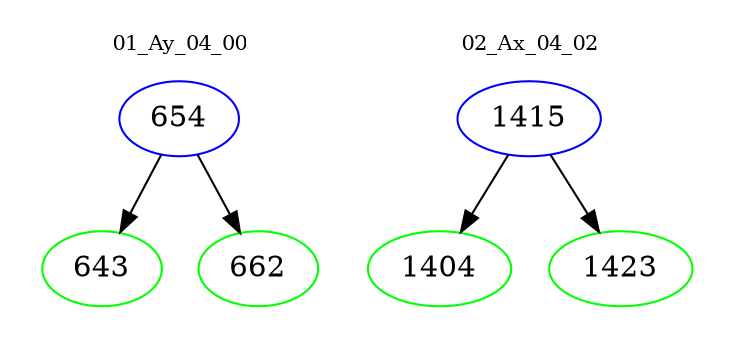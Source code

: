 digraph{
subgraph cluster_0 {
color = white
label = "01_Ay_04_00";
fontsize=10;
T0_654 [label="654", color="blue"]
T0_654 -> T0_643 [color="black"]
T0_643 [label="643", color="green"]
T0_654 -> T0_662 [color="black"]
T0_662 [label="662", color="green"]
}
subgraph cluster_1 {
color = white
label = "02_Ax_04_02";
fontsize=10;
T1_1415 [label="1415", color="blue"]
T1_1415 -> T1_1404 [color="black"]
T1_1404 [label="1404", color="green"]
T1_1415 -> T1_1423 [color="black"]
T1_1423 [label="1423", color="green"]
}
}
